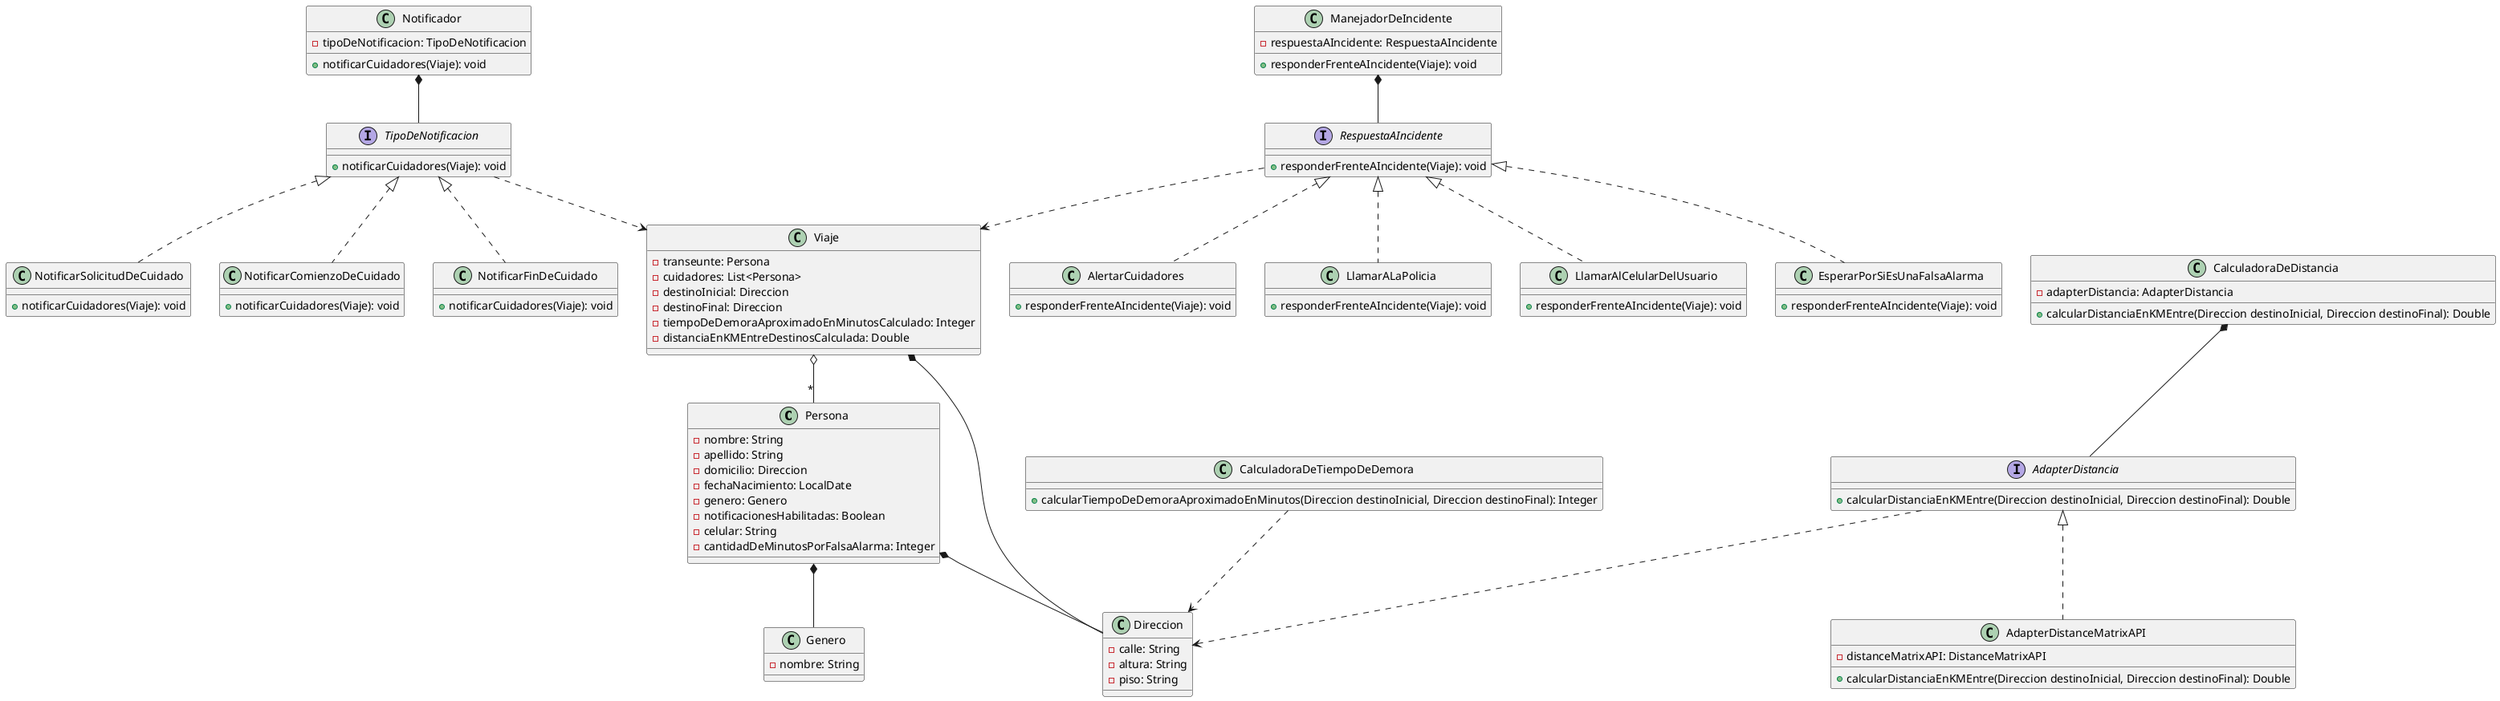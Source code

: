 @startuml

Persona *-- Direccion
Persona *-- Genero

Viaje o-- "*" Persona
Viaje *-- Direccion

CalculadoraDeDistancia *-- AdapterDistancia
AdapterDistancia <|.. AdapterDistanceMatrixAPI
AdapterDistancia ..> Direccion

Notificador *-- TipoDeNotificacion
TipoDeNotificacion <|.. NotificarSolicitudDeCuidado
TipoDeNotificacion <|.. NotificarComienzoDeCuidado
TipoDeNotificacion <|.. NotificarFinDeCuidado
TipoDeNotificacion ..> Viaje

ManejadorDeIncidente *-- RespuestaAIncidente
RespuestaAIncidente <|.. AlertarCuidadores
RespuestaAIncidente <|.. LlamarALaPolicia
RespuestaAIncidente <|.. LlamarAlCelularDelUsuario
RespuestaAIncidente <|.. EsperarPorSiEsUnaFalsaAlarma
RespuestaAIncidente ..> Viaje

CalculadoraDeTiempoDeDemora ..> Direccion


class Persona {
 -nombre: String
 -apellido: String
 -domicilio: Direccion
 -fechaNacimiento: LocalDate
 -genero: Genero
 -notificacionesHabilitadas: Boolean
 -celular: String
 -cantidadDeMinutosPorFalsaAlarma: Integer
}

class Direccion{
 -calle: String
 -altura: String
 -piso: String
}

class Genero{
 -nombre: String
}

class Viaje{
 -transeunte: Persona
 -cuidadores: List<Persona>
 -destinoInicial: Direccion
 -destinoFinal: Direccion
 -tiempoDeDemoraAproximadoEnMinutosCalculado: Integer
 -distanciaEnKMEntreDestinosCalculada: Double
}

class CalculadoraDeTiempoDeDemora{
 +calcularTiempoDeDemoraAproximadoEnMinutos(Direccion destinoInicial, Direccion destinoFinal): Integer
}

class CalculadoraDeDistancia{
 -adapterDistancia: AdapterDistancia
 +calcularDistanciaEnKMEntre(Direccion destinoInicial, Direccion destinoFinal): Double
}

interface AdapterDistancia{
 +calcularDistanciaEnKMEntre(Direccion destinoInicial, Direccion destinoFinal): Double
}

class AdapterDistanceMatrixAPI{
 -distanceMatrixAPI: DistanceMatrixAPI
 +calcularDistanciaEnKMEntre(Direccion destinoInicial, Direccion destinoFinal): Double
}

class Notificador{
 -tipoDeNotificacion: TipoDeNotificacion
 +notificarCuidadores(Viaje): void
}

interface TipoDeNotificacion{
 +notificarCuidadores(Viaje): void
}

class NotificarSolicitudDeCuidado{
 +notificarCuidadores(Viaje): void
}

class NotificarComienzoDeCuidado{
 +notificarCuidadores(Viaje): void
}

class NotificarFinDeCuidado{
 +notificarCuidadores(Viaje): void
}

class ManejadorDeIncidente{
 -respuestaAIncidente: RespuestaAIncidente
 +responderFrenteAIncidente(Viaje): void
}

interface RespuestaAIncidente{
 +responderFrenteAIncidente(Viaje): void
}

class AlertarCuidadores{
 +responderFrenteAIncidente(Viaje): void
}

class LlamarALaPolicia{
 +responderFrenteAIncidente(Viaje): void
}

class LlamarAlCelularDelUsuario{
 +responderFrenteAIncidente(Viaje): void
}

class EsperarPorSiEsUnaFalsaAlarma{
 +responderFrenteAIncidente(Viaje): void
}

@enduml